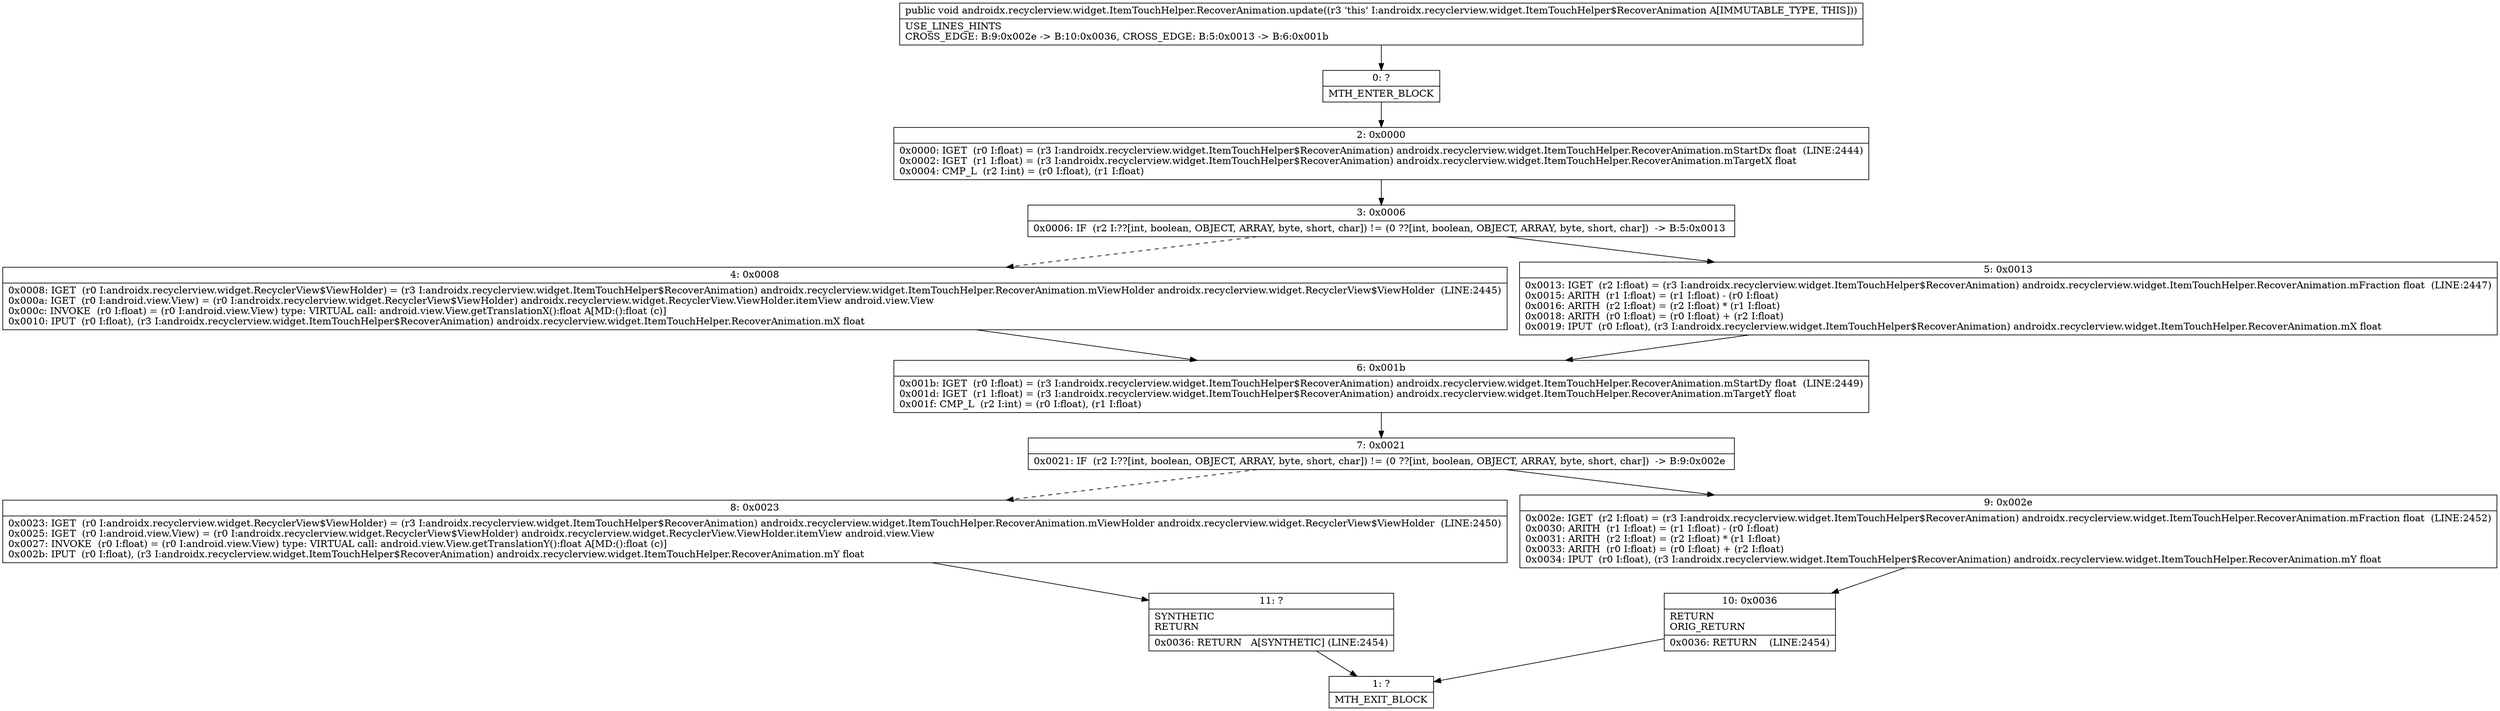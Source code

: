 digraph "CFG forandroidx.recyclerview.widget.ItemTouchHelper.RecoverAnimation.update()V" {
Node_0 [shape=record,label="{0\:\ ?|MTH_ENTER_BLOCK\l}"];
Node_2 [shape=record,label="{2\:\ 0x0000|0x0000: IGET  (r0 I:float) = (r3 I:androidx.recyclerview.widget.ItemTouchHelper$RecoverAnimation) androidx.recyclerview.widget.ItemTouchHelper.RecoverAnimation.mStartDx float  (LINE:2444)\l0x0002: IGET  (r1 I:float) = (r3 I:androidx.recyclerview.widget.ItemTouchHelper$RecoverAnimation) androidx.recyclerview.widget.ItemTouchHelper.RecoverAnimation.mTargetX float \l0x0004: CMP_L  (r2 I:int) = (r0 I:float), (r1 I:float) \l}"];
Node_3 [shape=record,label="{3\:\ 0x0006|0x0006: IF  (r2 I:??[int, boolean, OBJECT, ARRAY, byte, short, char]) != (0 ??[int, boolean, OBJECT, ARRAY, byte, short, char])  \-\> B:5:0x0013 \l}"];
Node_4 [shape=record,label="{4\:\ 0x0008|0x0008: IGET  (r0 I:androidx.recyclerview.widget.RecyclerView$ViewHolder) = (r3 I:androidx.recyclerview.widget.ItemTouchHelper$RecoverAnimation) androidx.recyclerview.widget.ItemTouchHelper.RecoverAnimation.mViewHolder androidx.recyclerview.widget.RecyclerView$ViewHolder  (LINE:2445)\l0x000a: IGET  (r0 I:android.view.View) = (r0 I:androidx.recyclerview.widget.RecyclerView$ViewHolder) androidx.recyclerview.widget.RecyclerView.ViewHolder.itemView android.view.View \l0x000c: INVOKE  (r0 I:float) = (r0 I:android.view.View) type: VIRTUAL call: android.view.View.getTranslationX():float A[MD:():float (c)]\l0x0010: IPUT  (r0 I:float), (r3 I:androidx.recyclerview.widget.ItemTouchHelper$RecoverAnimation) androidx.recyclerview.widget.ItemTouchHelper.RecoverAnimation.mX float \l}"];
Node_6 [shape=record,label="{6\:\ 0x001b|0x001b: IGET  (r0 I:float) = (r3 I:androidx.recyclerview.widget.ItemTouchHelper$RecoverAnimation) androidx.recyclerview.widget.ItemTouchHelper.RecoverAnimation.mStartDy float  (LINE:2449)\l0x001d: IGET  (r1 I:float) = (r3 I:androidx.recyclerview.widget.ItemTouchHelper$RecoverAnimation) androidx.recyclerview.widget.ItemTouchHelper.RecoverAnimation.mTargetY float \l0x001f: CMP_L  (r2 I:int) = (r0 I:float), (r1 I:float) \l}"];
Node_7 [shape=record,label="{7\:\ 0x0021|0x0021: IF  (r2 I:??[int, boolean, OBJECT, ARRAY, byte, short, char]) != (0 ??[int, boolean, OBJECT, ARRAY, byte, short, char])  \-\> B:9:0x002e \l}"];
Node_8 [shape=record,label="{8\:\ 0x0023|0x0023: IGET  (r0 I:androidx.recyclerview.widget.RecyclerView$ViewHolder) = (r3 I:androidx.recyclerview.widget.ItemTouchHelper$RecoverAnimation) androidx.recyclerview.widget.ItemTouchHelper.RecoverAnimation.mViewHolder androidx.recyclerview.widget.RecyclerView$ViewHolder  (LINE:2450)\l0x0025: IGET  (r0 I:android.view.View) = (r0 I:androidx.recyclerview.widget.RecyclerView$ViewHolder) androidx.recyclerview.widget.RecyclerView.ViewHolder.itemView android.view.View \l0x0027: INVOKE  (r0 I:float) = (r0 I:android.view.View) type: VIRTUAL call: android.view.View.getTranslationY():float A[MD:():float (c)]\l0x002b: IPUT  (r0 I:float), (r3 I:androidx.recyclerview.widget.ItemTouchHelper$RecoverAnimation) androidx.recyclerview.widget.ItemTouchHelper.RecoverAnimation.mY float \l}"];
Node_11 [shape=record,label="{11\:\ ?|SYNTHETIC\lRETURN\l|0x0036: RETURN   A[SYNTHETIC] (LINE:2454)\l}"];
Node_1 [shape=record,label="{1\:\ ?|MTH_EXIT_BLOCK\l}"];
Node_9 [shape=record,label="{9\:\ 0x002e|0x002e: IGET  (r2 I:float) = (r3 I:androidx.recyclerview.widget.ItemTouchHelper$RecoverAnimation) androidx.recyclerview.widget.ItemTouchHelper.RecoverAnimation.mFraction float  (LINE:2452)\l0x0030: ARITH  (r1 I:float) = (r1 I:float) \- (r0 I:float) \l0x0031: ARITH  (r2 I:float) = (r2 I:float) * (r1 I:float) \l0x0033: ARITH  (r0 I:float) = (r0 I:float) + (r2 I:float) \l0x0034: IPUT  (r0 I:float), (r3 I:androidx.recyclerview.widget.ItemTouchHelper$RecoverAnimation) androidx.recyclerview.widget.ItemTouchHelper.RecoverAnimation.mY float \l}"];
Node_10 [shape=record,label="{10\:\ 0x0036|RETURN\lORIG_RETURN\l|0x0036: RETURN    (LINE:2454)\l}"];
Node_5 [shape=record,label="{5\:\ 0x0013|0x0013: IGET  (r2 I:float) = (r3 I:androidx.recyclerview.widget.ItemTouchHelper$RecoverAnimation) androidx.recyclerview.widget.ItemTouchHelper.RecoverAnimation.mFraction float  (LINE:2447)\l0x0015: ARITH  (r1 I:float) = (r1 I:float) \- (r0 I:float) \l0x0016: ARITH  (r2 I:float) = (r2 I:float) * (r1 I:float) \l0x0018: ARITH  (r0 I:float) = (r0 I:float) + (r2 I:float) \l0x0019: IPUT  (r0 I:float), (r3 I:androidx.recyclerview.widget.ItemTouchHelper$RecoverAnimation) androidx.recyclerview.widget.ItemTouchHelper.RecoverAnimation.mX float \l}"];
MethodNode[shape=record,label="{public void androidx.recyclerview.widget.ItemTouchHelper.RecoverAnimation.update((r3 'this' I:androidx.recyclerview.widget.ItemTouchHelper$RecoverAnimation A[IMMUTABLE_TYPE, THIS]))  | USE_LINES_HINTS\lCROSS_EDGE: B:9:0x002e \-\> B:10:0x0036, CROSS_EDGE: B:5:0x0013 \-\> B:6:0x001b\l}"];
MethodNode -> Node_0;Node_0 -> Node_2;
Node_2 -> Node_3;
Node_3 -> Node_4[style=dashed];
Node_3 -> Node_5;
Node_4 -> Node_6;
Node_6 -> Node_7;
Node_7 -> Node_8[style=dashed];
Node_7 -> Node_9;
Node_8 -> Node_11;
Node_11 -> Node_1;
Node_9 -> Node_10;
Node_10 -> Node_1;
Node_5 -> Node_6;
}

